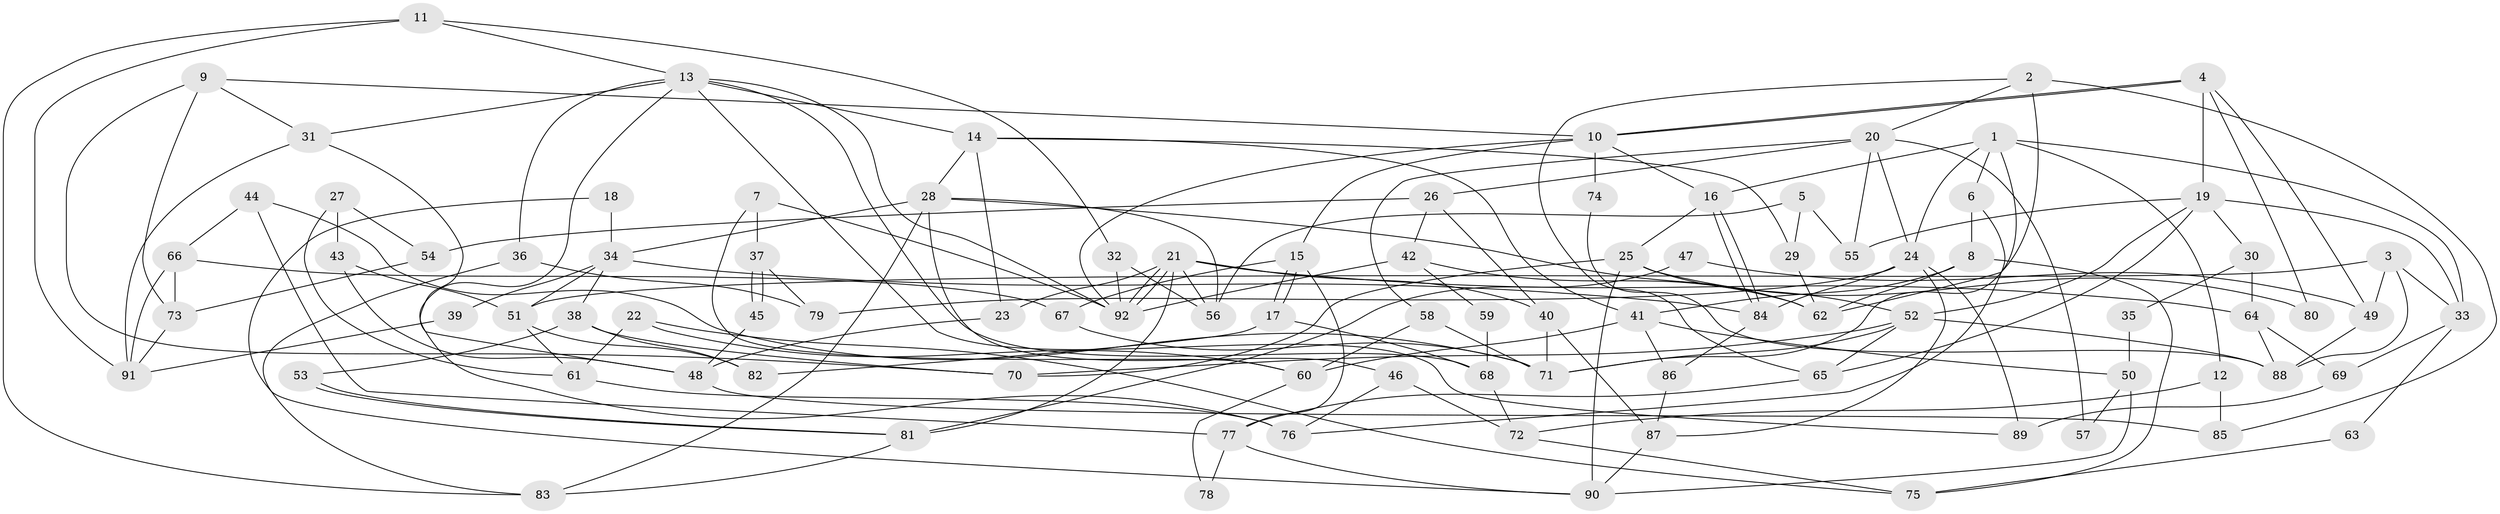 // coarse degree distribution, {3: 0.1388888888888889, 6: 0.1111111111111111, 2: 0.16666666666666666, 4: 0.19444444444444445, 5: 0.2222222222222222, 8: 0.08333333333333333, 1: 0.027777777777777776, 9: 0.027777777777777776, 13: 0.027777777777777776}
// Generated by graph-tools (version 1.1) at 2025/55/03/04/25 21:55:27]
// undirected, 92 vertices, 184 edges
graph export_dot {
graph [start="1"]
  node [color=gray90,style=filled];
  1;
  2;
  3;
  4;
  5;
  6;
  7;
  8;
  9;
  10;
  11;
  12;
  13;
  14;
  15;
  16;
  17;
  18;
  19;
  20;
  21;
  22;
  23;
  24;
  25;
  26;
  27;
  28;
  29;
  30;
  31;
  32;
  33;
  34;
  35;
  36;
  37;
  38;
  39;
  40;
  41;
  42;
  43;
  44;
  45;
  46;
  47;
  48;
  49;
  50;
  51;
  52;
  53;
  54;
  55;
  56;
  57;
  58;
  59;
  60;
  61;
  62;
  63;
  64;
  65;
  66;
  67;
  68;
  69;
  70;
  71;
  72;
  73;
  74;
  75;
  76;
  77;
  78;
  79;
  80;
  81;
  82;
  83;
  84;
  85;
  86;
  87;
  88;
  89;
  90;
  91;
  92;
  1 -- 16;
  1 -- 24;
  1 -- 6;
  1 -- 12;
  1 -- 33;
  1 -- 71;
  2 -- 62;
  2 -- 20;
  2 -- 65;
  2 -- 85;
  3 -- 49;
  3 -- 33;
  3 -- 51;
  3 -- 88;
  4 -- 19;
  4 -- 10;
  4 -- 10;
  4 -- 49;
  4 -- 80;
  5 -- 56;
  5 -- 29;
  5 -- 55;
  6 -- 8;
  6 -- 76;
  7 -- 37;
  7 -- 92;
  7 -- 60;
  8 -- 62;
  8 -- 41;
  8 -- 75;
  9 -- 10;
  9 -- 31;
  9 -- 70;
  9 -- 73;
  10 -- 16;
  10 -- 15;
  10 -- 74;
  10 -- 92;
  11 -- 13;
  11 -- 91;
  11 -- 32;
  11 -- 83;
  12 -- 72;
  12 -- 85;
  13 -- 92;
  13 -- 76;
  13 -- 14;
  13 -- 31;
  13 -- 36;
  13 -- 68;
  13 -- 89;
  14 -- 28;
  14 -- 23;
  14 -- 29;
  14 -- 41;
  15 -- 17;
  15 -- 17;
  15 -- 67;
  15 -- 77;
  16 -- 25;
  16 -- 84;
  16 -- 84;
  17 -- 82;
  17 -- 68;
  18 -- 90;
  18 -- 34;
  19 -- 65;
  19 -- 55;
  19 -- 30;
  19 -- 33;
  19 -- 52;
  20 -- 26;
  20 -- 24;
  20 -- 55;
  20 -- 57;
  20 -- 58;
  21 -- 23;
  21 -- 92;
  21 -- 92;
  21 -- 40;
  21 -- 56;
  21 -- 64;
  21 -- 81;
  22 -- 60;
  22 -- 75;
  22 -- 61;
  23 -- 48;
  24 -- 89;
  24 -- 87;
  24 -- 79;
  24 -- 84;
  25 -- 90;
  25 -- 52;
  25 -- 70;
  25 -- 80;
  26 -- 40;
  26 -- 54;
  26 -- 42;
  27 -- 61;
  27 -- 43;
  27 -- 54;
  28 -- 83;
  28 -- 56;
  28 -- 34;
  28 -- 46;
  28 -- 62;
  29 -- 62;
  30 -- 64;
  30 -- 35;
  31 -- 91;
  31 -- 48;
  32 -- 92;
  32 -- 56;
  33 -- 63;
  33 -- 69;
  34 -- 84;
  34 -- 38;
  34 -- 39;
  34 -- 51;
  35 -- 50;
  36 -- 83;
  36 -- 79;
  37 -- 45;
  37 -- 45;
  37 -- 79;
  38 -- 70;
  38 -- 53;
  38 -- 82;
  39 -- 91;
  40 -- 71;
  40 -- 87;
  41 -- 60;
  41 -- 50;
  41 -- 86;
  42 -- 92;
  42 -- 59;
  42 -- 62;
  43 -- 48;
  43 -- 51;
  44 -- 77;
  44 -- 71;
  44 -- 66;
  45 -- 48;
  46 -- 76;
  46 -- 72;
  47 -- 81;
  47 -- 49;
  48 -- 85;
  49 -- 88;
  50 -- 90;
  50 -- 57;
  51 -- 61;
  51 -- 82;
  52 -- 70;
  52 -- 65;
  52 -- 71;
  52 -- 88;
  53 -- 81;
  53 -- 81;
  54 -- 73;
  58 -- 71;
  58 -- 60;
  59 -- 68;
  60 -- 78;
  61 -- 76;
  63 -- 75;
  64 -- 88;
  64 -- 69;
  65 -- 77;
  66 -- 67;
  66 -- 73;
  66 -- 91;
  67 -- 71;
  68 -- 72;
  69 -- 89;
  72 -- 75;
  73 -- 91;
  74 -- 88;
  77 -- 78;
  77 -- 90;
  81 -- 83;
  84 -- 86;
  86 -- 87;
  87 -- 90;
}
